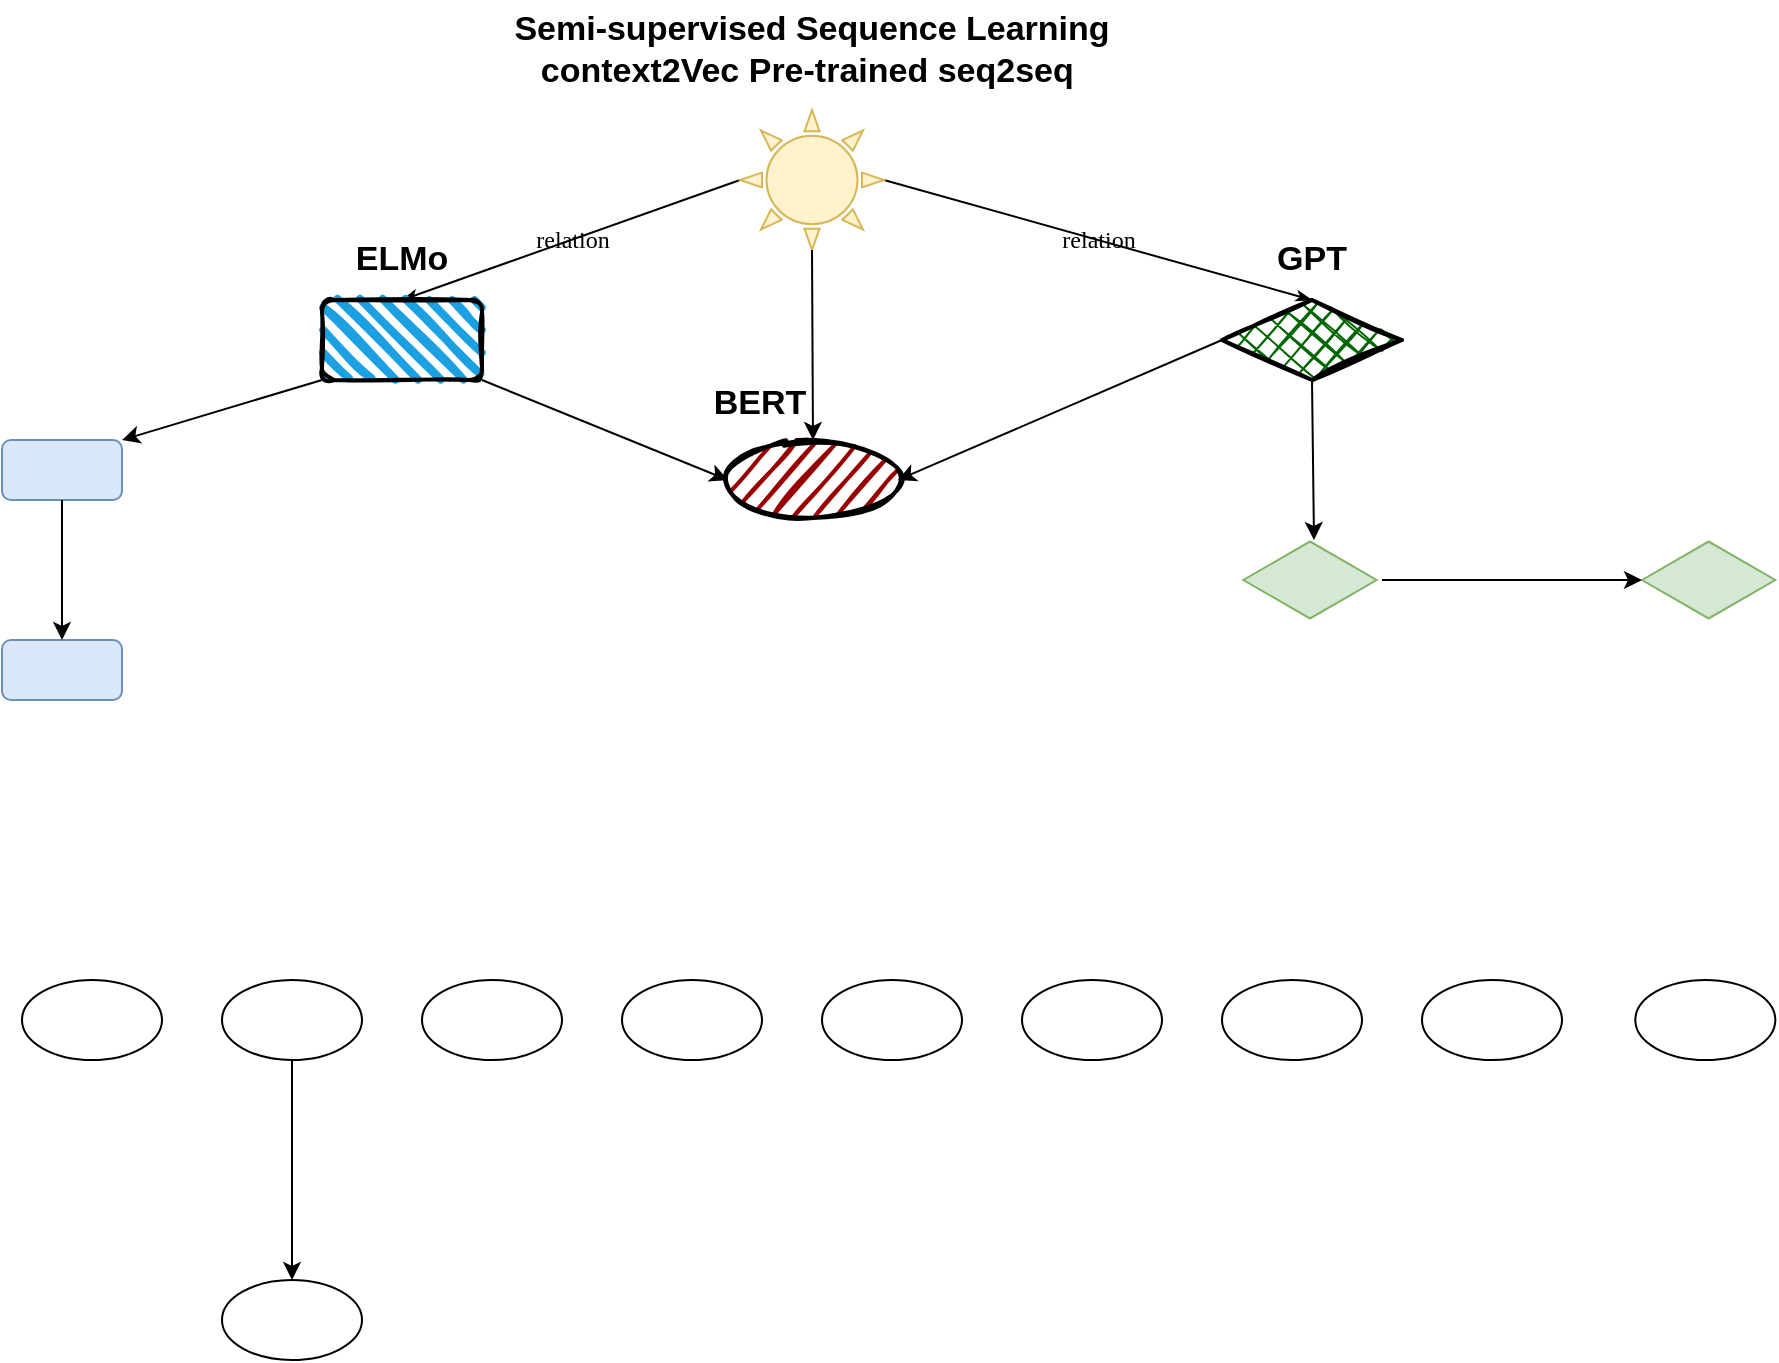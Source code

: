 <mxfile version="13.7.4" type="github">
  <diagram name="Page-1" id="42789a77-a242-8287-6e28-9cd8cfd52e62">
    <mxGraphModel dx="1636" dy="866" grid="1" gridSize="10" guides="1" tooltips="1" connect="1" arrows="1" fold="1" page="1" pageScale="1" pageWidth="1100" pageHeight="850" background="#ffffff" math="0" shadow="0">
      <root>
        <mxCell id="0" />
        <mxCell id="1" parent="0" />
        <mxCell id="1ea317790d2ca983-13" value="relation" style="edgeStyle=none;rounded=1;html=1;labelBackgroundColor=none;startArrow=none;startFill=0;startSize=5;endArrow=classicThin;endFill=1;endSize=5;jettySize=auto;orthogonalLoop=1;strokeWidth=1;fontFamily=Verdana;fontSize=12;entryX=0.5;entryY=0;entryDx=0;entryDy=0;exitX=0;exitY=0.5;exitDx=0;exitDy=0;exitPerimeter=0;" parent="1" source="CKi8Rcar63tC_sLCUCNe-1" target="CKi8Rcar63tC_sLCUCNe-3" edge="1">
          <mxGeometry relative="1" as="geometry">
            <mxPoint x="457.01" y="126.08" as="sourcePoint" />
            <mxPoint x="279.206" y="201.65" as="targetPoint" />
          </mxGeometry>
        </mxCell>
        <mxCell id="1ea317790d2ca983-14" value="relation" style="edgeStyle=none;rounded=1;html=1;labelBackgroundColor=none;startArrow=none;startFill=0;startSize=5;endArrow=classicThin;endFill=1;endSize=5;jettySize=auto;orthogonalLoop=1;strokeWidth=1;fontFamily=Verdana;fontSize=12;entryX=0.5;entryY=0;entryDx=0;entryDy=0;exitX=1;exitY=0.5;exitDx=0;exitDy=0;exitPerimeter=0;" parent="1" source="CKi8Rcar63tC_sLCUCNe-1" target="CKi8Rcar63tC_sLCUCNe-5" edge="1">
          <mxGeometry relative="1" as="geometry">
            <mxPoint x="532.783" y="126.295" as="sourcePoint" />
            <mxPoint x="706.016" y="201.419" as="targetPoint" />
          </mxGeometry>
        </mxCell>
        <mxCell id="CKi8Rcar63tC_sLCUCNe-1" value="" style="verticalLabelPosition=bottom;verticalAlign=top;html=1;shape=mxgraph.basic.sun;fillColor=#fff2cc;strokeColor=#d6b656;" vertex="1" parent="1">
          <mxGeometry x="459" y="75" width="72" height="70" as="geometry" />
        </mxCell>
        <mxCell id="CKi8Rcar63tC_sLCUCNe-2" value="Semi-supervised Sequence Learning context2Vec Pre-trained seq2seq&amp;nbsp;" style="text;html=1;strokeColor=none;fillColor=none;align=center;verticalAlign=middle;whiteSpace=wrap;rounded=0;fontSize=17;fontStyle=1" vertex="1" parent="1">
          <mxGeometry x="345" y="20" width="300" height="50" as="geometry" />
        </mxCell>
        <mxCell id="CKi8Rcar63tC_sLCUCNe-3" value="" style="rounded=1;whiteSpace=wrap;html=1;strokeWidth=2;fillWeight=4;hachureGap=8;hachureAngle=45;fillColor=#1ba1e2;sketch=1;fontSize=15;" vertex="1" parent="1">
          <mxGeometry x="250" y="170" width="80" height="40" as="geometry" />
        </mxCell>
        <mxCell id="CKi8Rcar63tC_sLCUCNe-4" value="ELMo" style="text;html=1;strokeColor=none;fillColor=none;align=center;verticalAlign=middle;whiteSpace=wrap;rounded=0;fontSize=17;fontStyle=1" vertex="1" parent="1">
          <mxGeometry x="270" y="140" width="40" height="20" as="geometry" />
        </mxCell>
        <mxCell id="CKi8Rcar63tC_sLCUCNe-5" value="" style="rhombus;whiteSpace=wrap;html=1;strokeWidth=2;fillWeight=-1;hachureGap=8;fillStyle=cross-hatch;fillColor=#006600;sketch=1;fontSize=17;" vertex="1" parent="1">
          <mxGeometry x="700" y="170" width="90" height="40" as="geometry" />
        </mxCell>
        <mxCell id="CKi8Rcar63tC_sLCUCNe-6" value="GPT" style="text;html=1;strokeColor=none;fillColor=none;align=center;verticalAlign=middle;whiteSpace=wrap;rounded=0;fontSize=17;fontStyle=1" vertex="1" parent="1">
          <mxGeometry x="725" y="140" width="40" height="20" as="geometry" />
        </mxCell>
        <mxCell id="CKi8Rcar63tC_sLCUCNe-7" value="" style="ellipse;whiteSpace=wrap;html=1;strokeWidth=2;fillWeight=2;hachureGap=8;fillColor=#990000;fillStyle=dots;sketch=1;fontSize=17;" vertex="1" parent="1">
          <mxGeometry x="453" y="240" width="85" height="40" as="geometry" />
        </mxCell>
        <mxCell id="CKi8Rcar63tC_sLCUCNe-8" value="" style="endArrow=classic;html=1;strokeColor=#000000;fontSize=17;exitX=0.5;exitY=1;exitDx=0;exitDy=0;exitPerimeter=0;entryX=0.5;entryY=0;entryDx=0;entryDy=0;" edge="1" parent="1" source="CKi8Rcar63tC_sLCUCNe-1" target="CKi8Rcar63tC_sLCUCNe-7">
          <mxGeometry width="50" height="50" relative="1" as="geometry">
            <mxPoint x="490" y="220" as="sourcePoint" />
            <mxPoint x="540" y="170" as="targetPoint" />
          </mxGeometry>
        </mxCell>
        <mxCell id="CKi8Rcar63tC_sLCUCNe-9" value="BERT" style="text;html=1;strokeColor=none;fillColor=none;align=center;verticalAlign=middle;whiteSpace=wrap;rounded=0;fontSize=17;fontStyle=1" vertex="1" parent="1">
          <mxGeometry x="449" y="212" width="40" height="20" as="geometry" />
        </mxCell>
        <mxCell id="CKi8Rcar63tC_sLCUCNe-11" value="" style="endArrow=classic;html=1;strokeColor=#000000;fontSize=17;exitX=1;exitY=1;exitDx=0;exitDy=0;entryX=0;entryY=0.5;entryDx=0;entryDy=0;" edge="1" parent="1" source="CKi8Rcar63tC_sLCUCNe-3" target="CKi8Rcar63tC_sLCUCNe-7">
          <mxGeometry width="50" height="50" relative="1" as="geometry">
            <mxPoint x="340" y="320" as="sourcePoint" />
            <mxPoint x="390" y="270" as="targetPoint" />
          </mxGeometry>
        </mxCell>
        <mxCell id="CKi8Rcar63tC_sLCUCNe-14" value="" style="html=1;whiteSpace=wrap;aspect=fixed;shape=isoRectangle;fontSize=17;fillColor=#d5e8d4;strokeColor=#82b366;" vertex="1" parent="1">
          <mxGeometry x="710.67" y="290" width="66.66" height="40" as="geometry" />
        </mxCell>
        <mxCell id="CKi8Rcar63tC_sLCUCNe-16" value="" style="rounded=1;whiteSpace=wrap;html=1;fontSize=17;fillColor=#dae8fc;strokeColor=#6c8ebf;" vertex="1" parent="1">
          <mxGeometry x="90" y="240" width="60" height="30" as="geometry" />
        </mxCell>
        <mxCell id="CKi8Rcar63tC_sLCUCNe-17" value="" style="endArrow=classic;html=1;strokeColor=#000000;fontSize=17;exitX=0;exitY=1;exitDx=0;exitDy=0;entryX=1;entryY=0;entryDx=0;entryDy=0;" edge="1" parent="1" source="CKi8Rcar63tC_sLCUCNe-3" target="CKi8Rcar63tC_sLCUCNe-16">
          <mxGeometry width="50" height="50" relative="1" as="geometry">
            <mxPoint x="190" y="350" as="sourcePoint" />
            <mxPoint x="240" y="300" as="targetPoint" />
          </mxGeometry>
        </mxCell>
        <mxCell id="CKi8Rcar63tC_sLCUCNe-18" value="" style="endArrow=classic;html=1;strokeColor=#000000;fontSize=17;exitX=0.5;exitY=1;exitDx=0;exitDy=0;entryX=0.53;entryY=0;entryDx=0;entryDy=0;entryPerimeter=0;" edge="1" parent="1" source="CKi8Rcar63tC_sLCUCNe-5" target="CKi8Rcar63tC_sLCUCNe-14">
          <mxGeometry width="50" height="50" relative="1" as="geometry">
            <mxPoint x="800" y="280" as="sourcePoint" />
            <mxPoint x="850" y="230" as="targetPoint" />
          </mxGeometry>
        </mxCell>
        <mxCell id="CKi8Rcar63tC_sLCUCNe-19" value="" style="html=1;whiteSpace=wrap;aspect=fixed;shape=isoRectangle;fontSize=17;fillColor=#d5e8d4;strokeColor=#82b366;" vertex="1" parent="1">
          <mxGeometry x="910" y="290" width="66.66" height="40" as="geometry" />
        </mxCell>
        <mxCell id="CKi8Rcar63tC_sLCUCNe-20" value="" style="endArrow=classic;html=1;strokeColor=#000000;fontSize=17;entryX=0;entryY=0.5;entryDx=0;entryDy=0;entryPerimeter=0;" edge="1" parent="1" target="CKi8Rcar63tC_sLCUCNe-19">
          <mxGeometry width="50" height="50" relative="1" as="geometry">
            <mxPoint x="780" y="310" as="sourcePoint" />
            <mxPoint x="920" y="350" as="targetPoint" />
          </mxGeometry>
        </mxCell>
        <mxCell id="CKi8Rcar63tC_sLCUCNe-21" value="" style="ellipse;whiteSpace=wrap;html=1;fontSize=17;" vertex="1" parent="1">
          <mxGeometry x="100" y="510" width="70" height="40" as="geometry" />
        </mxCell>
        <mxCell id="CKi8Rcar63tC_sLCUCNe-22" value="" style="rounded=1;whiteSpace=wrap;html=1;fontSize=17;fillColor=#dae8fc;strokeColor=#6c8ebf;" vertex="1" parent="1">
          <mxGeometry x="90" y="340" width="60" height="30" as="geometry" />
        </mxCell>
        <mxCell id="CKi8Rcar63tC_sLCUCNe-23" value="" style="endArrow=classic;html=1;strokeColor=#000000;fontSize=17;exitX=0.5;exitY=1;exitDx=0;exitDy=0;entryX=0.5;entryY=0;entryDx=0;entryDy=0;" edge="1" parent="1" source="CKi8Rcar63tC_sLCUCNe-16" target="CKi8Rcar63tC_sLCUCNe-22">
          <mxGeometry width="50" height="50" relative="1" as="geometry">
            <mxPoint x="220" y="340" as="sourcePoint" />
            <mxPoint x="270" y="290" as="targetPoint" />
          </mxGeometry>
        </mxCell>
        <mxCell id="CKi8Rcar63tC_sLCUCNe-24" value="" style="ellipse;whiteSpace=wrap;html=1;fontSize=17;" vertex="1" parent="1">
          <mxGeometry x="200" y="510" width="70" height="40" as="geometry" />
        </mxCell>
        <mxCell id="CKi8Rcar63tC_sLCUCNe-25" value="" style="ellipse;whiteSpace=wrap;html=1;fontSize=17;" vertex="1" parent="1">
          <mxGeometry x="300" y="510" width="70" height="40" as="geometry" />
        </mxCell>
        <mxCell id="CKi8Rcar63tC_sLCUCNe-26" value="" style="ellipse;whiteSpace=wrap;html=1;fontSize=17;" vertex="1" parent="1">
          <mxGeometry x="400" y="510" width="70" height="40" as="geometry" />
        </mxCell>
        <mxCell id="CKi8Rcar63tC_sLCUCNe-27" value="" style="ellipse;whiteSpace=wrap;html=1;fontSize=17;" vertex="1" parent="1">
          <mxGeometry x="500" y="510" width="70" height="40" as="geometry" />
        </mxCell>
        <mxCell id="CKi8Rcar63tC_sLCUCNe-28" value="" style="ellipse;whiteSpace=wrap;html=1;fontSize=17;" vertex="1" parent="1">
          <mxGeometry x="600" y="510" width="70" height="40" as="geometry" />
        </mxCell>
        <mxCell id="CKi8Rcar63tC_sLCUCNe-29" value="" style="ellipse;whiteSpace=wrap;html=1;fontSize=17;" vertex="1" parent="1">
          <mxGeometry x="700" y="510" width="70" height="40" as="geometry" />
        </mxCell>
        <mxCell id="CKi8Rcar63tC_sLCUCNe-30" value="" style="ellipse;whiteSpace=wrap;html=1;fontSize=17;" vertex="1" parent="1">
          <mxGeometry x="800" y="510" width="70" height="40" as="geometry" />
        </mxCell>
        <mxCell id="CKi8Rcar63tC_sLCUCNe-31" value="" style="ellipse;whiteSpace=wrap;html=1;fontSize=17;" vertex="1" parent="1">
          <mxGeometry x="906.66" y="510" width="70" height="40" as="geometry" />
        </mxCell>
        <mxCell id="CKi8Rcar63tC_sLCUCNe-32" value="" style="ellipse;whiteSpace=wrap;html=1;fontSize=17;" vertex="1" parent="1">
          <mxGeometry x="200" y="660" width="70" height="40" as="geometry" />
        </mxCell>
        <mxCell id="CKi8Rcar63tC_sLCUCNe-33" value="" style="endArrow=classic;html=1;strokeColor=#000000;fontSize=17;exitX=0.5;exitY=1;exitDx=0;exitDy=0;entryX=0.5;entryY=0;entryDx=0;entryDy=0;" edge="1" parent="1" source="CKi8Rcar63tC_sLCUCNe-24" target="CKi8Rcar63tC_sLCUCNe-32">
          <mxGeometry width="50" height="50" relative="1" as="geometry">
            <mxPoint x="300" y="640" as="sourcePoint" />
            <mxPoint x="350" y="590" as="targetPoint" />
          </mxGeometry>
        </mxCell>
        <mxCell id="CKi8Rcar63tC_sLCUCNe-34" value="" style="endArrow=classic;html=1;strokeColor=#000000;fontSize=17;exitX=0;exitY=0.5;exitDx=0;exitDy=0;entryX=1;entryY=0.5;entryDx=0;entryDy=0;" edge="1" parent="1" source="CKi8Rcar63tC_sLCUCNe-5" target="CKi8Rcar63tC_sLCUCNe-7">
          <mxGeometry width="50" height="50" relative="1" as="geometry">
            <mxPoint x="610" y="400" as="sourcePoint" />
            <mxPoint x="660" y="350" as="targetPoint" />
          </mxGeometry>
        </mxCell>
      </root>
    </mxGraphModel>
  </diagram>
</mxfile>
